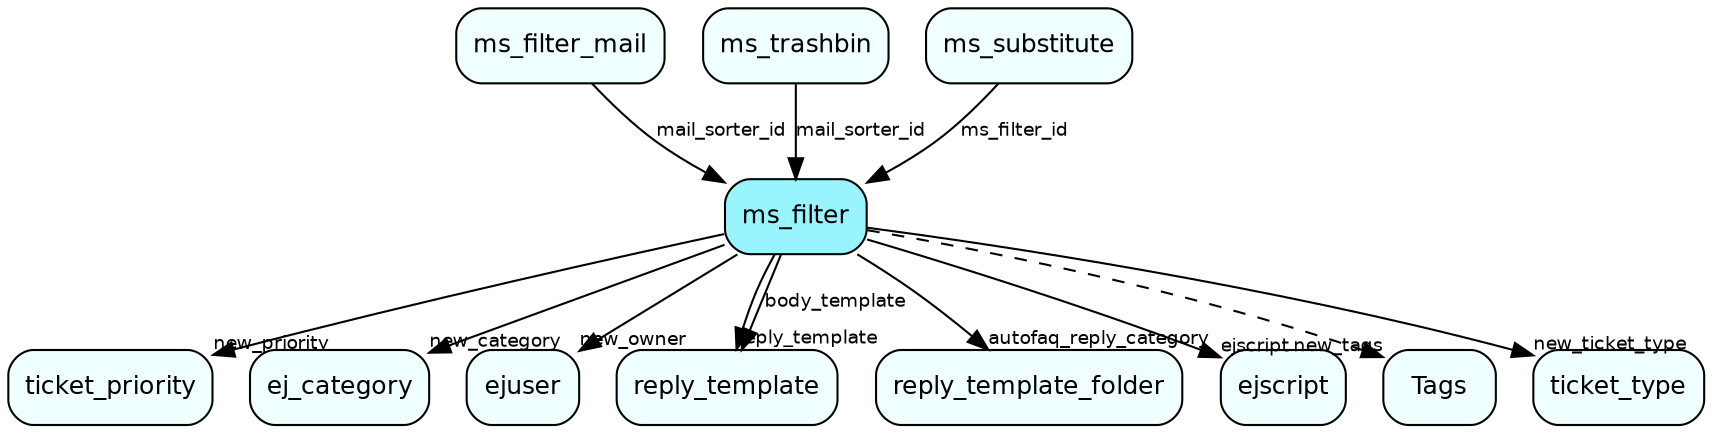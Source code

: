 digraph ms_filter  {
node [shape = box style="rounded, filled" fontname = "Helvetica" fontsize = "12" ]
edge [fontname = "Helvetica" fontsize = "9"]

ms_filter[fillcolor = "cadetblue1"]
ticket_priority[fillcolor = "azure1"]
ej_category[fillcolor = "azure1"]
ejuser[fillcolor = "azure1"]
reply_template[fillcolor = "azure1"]
reply_template_folder[fillcolor = "azure1"]
ejscript[fillcolor = "azure1"]
Tags[fillcolor = "azure1"]
ticket_type[fillcolor = "azure1"]
ms_filter_mail[fillcolor = "azure1"]
ms_trashbin[fillcolor = "azure1"]
ms_substitute[fillcolor = "azure1"]
ms_filter -> ticket_priority [headlabel = "new_priority"]
ms_filter -> ej_category [headlabel = "new_category"]
ms_filter -> ejuser [headlabel = "new_owner"]
ms_filter -> reply_template [headlabel = "reply_template"]
ms_filter -> reply_template [label = "body_template"]
ms_filter -> reply_template_folder [headlabel = "autofaq_reply_category"]
ms_filter -> ejscript [headlabel = "ejscript"]
ms_filter -> Tags [headlabel = "new_tags" style="dashed"]
ms_filter -> ticket_type [headlabel = "new_ticket_type"]
ms_filter_mail -> ms_filter [label = "mail_sorter_id"]
ms_trashbin -> ms_filter [label = "mail_sorter_id"]
ms_substitute -> ms_filter [label = "ms_filter_id"]
}
